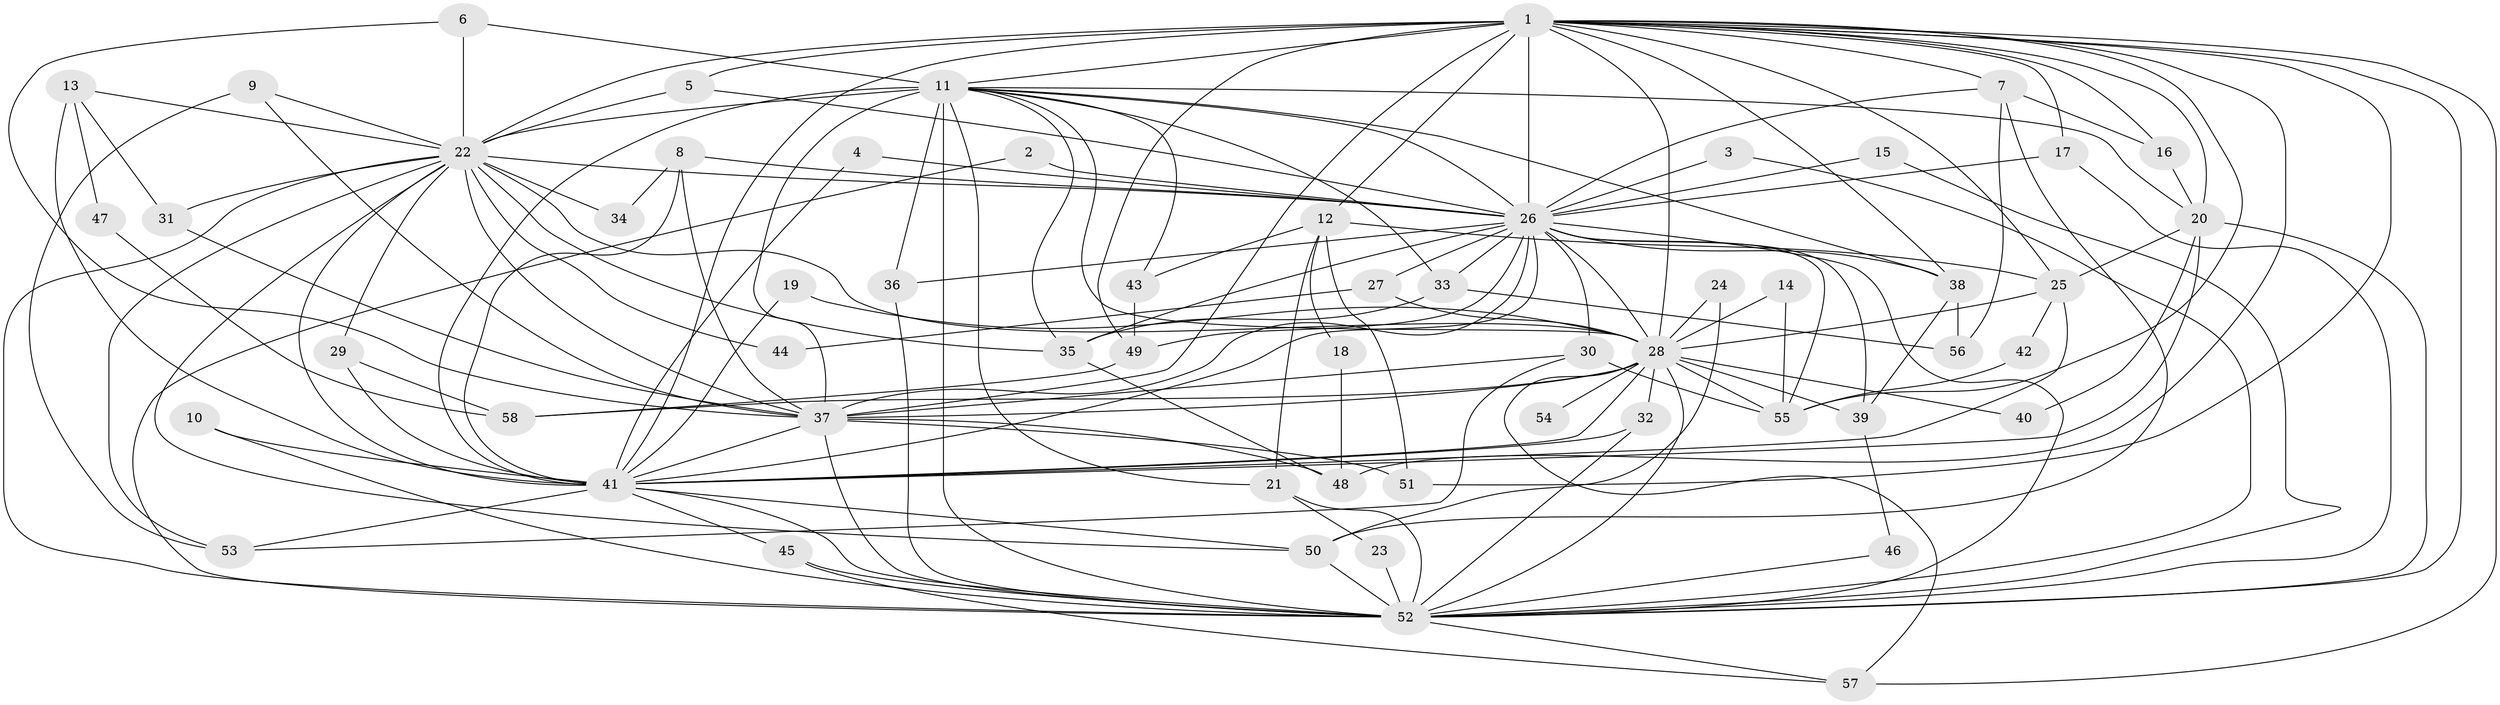 // original degree distribution, {25: 0.008620689655172414, 27: 0.008620689655172414, 16: 0.008620689655172414, 18: 0.008620689655172414, 19: 0.008620689655172414, 28: 0.017241379310344827, 23: 0.008620689655172414, 15: 0.008620689655172414, 21: 0.008620689655172414, 7: 0.017241379310344827, 2: 0.5603448275862069, 4: 0.09482758620689655, 5: 0.034482758620689655, 8: 0.008620689655172414, 6: 0.02586206896551724, 3: 0.1724137931034483}
// Generated by graph-tools (version 1.1) at 2025/01/03/09/25 03:01:16]
// undirected, 58 vertices, 157 edges
graph export_dot {
graph [start="1"]
  node [color=gray90,style=filled];
  1;
  2;
  3;
  4;
  5;
  6;
  7;
  8;
  9;
  10;
  11;
  12;
  13;
  14;
  15;
  16;
  17;
  18;
  19;
  20;
  21;
  22;
  23;
  24;
  25;
  26;
  27;
  28;
  29;
  30;
  31;
  32;
  33;
  34;
  35;
  36;
  37;
  38;
  39;
  40;
  41;
  42;
  43;
  44;
  45;
  46;
  47;
  48;
  49;
  50;
  51;
  52;
  53;
  54;
  55;
  56;
  57;
  58;
  1 -- 5 [weight=1.0];
  1 -- 7 [weight=1.0];
  1 -- 11 [weight=3.0];
  1 -- 12 [weight=1.0];
  1 -- 16 [weight=1.0];
  1 -- 17 [weight=1.0];
  1 -- 20 [weight=1.0];
  1 -- 22 [weight=4.0];
  1 -- 25 [weight=1.0];
  1 -- 26 [weight=3.0];
  1 -- 28 [weight=3.0];
  1 -- 37 [weight=2.0];
  1 -- 38 [weight=1.0];
  1 -- 41 [weight=2.0];
  1 -- 48 [weight=1.0];
  1 -- 49 [weight=1.0];
  1 -- 51 [weight=1.0];
  1 -- 52 [weight=3.0];
  1 -- 55 [weight=1.0];
  1 -- 57 [weight=1.0];
  2 -- 26 [weight=1.0];
  2 -- 52 [weight=1.0];
  3 -- 26 [weight=1.0];
  3 -- 52 [weight=1.0];
  4 -- 26 [weight=1.0];
  4 -- 41 [weight=1.0];
  5 -- 22 [weight=1.0];
  5 -- 26 [weight=1.0];
  6 -- 11 [weight=1.0];
  6 -- 22 [weight=1.0];
  6 -- 37 [weight=1.0];
  7 -- 16 [weight=2.0];
  7 -- 26 [weight=1.0];
  7 -- 50 [weight=1.0];
  7 -- 56 [weight=1.0];
  8 -- 26 [weight=1.0];
  8 -- 34 [weight=1.0];
  8 -- 37 [weight=1.0];
  8 -- 41 [weight=1.0];
  9 -- 22 [weight=1.0];
  9 -- 37 [weight=1.0];
  9 -- 53 [weight=1.0];
  10 -- 41 [weight=1.0];
  10 -- 52 [weight=1.0];
  11 -- 20 [weight=1.0];
  11 -- 21 [weight=1.0];
  11 -- 22 [weight=4.0];
  11 -- 26 [weight=1.0];
  11 -- 28 [weight=1.0];
  11 -- 33 [weight=1.0];
  11 -- 35 [weight=1.0];
  11 -- 36 [weight=1.0];
  11 -- 37 [weight=2.0];
  11 -- 38 [weight=1.0];
  11 -- 41 [weight=2.0];
  11 -- 43 [weight=1.0];
  11 -- 52 [weight=2.0];
  12 -- 18 [weight=1.0];
  12 -- 21 [weight=1.0];
  12 -- 25 [weight=2.0];
  12 -- 43 [weight=1.0];
  12 -- 51 [weight=1.0];
  13 -- 22 [weight=1.0];
  13 -- 31 [weight=1.0];
  13 -- 41 [weight=3.0];
  13 -- 47 [weight=1.0];
  14 -- 28 [weight=1.0];
  14 -- 55 [weight=1.0];
  15 -- 26 [weight=1.0];
  15 -- 52 [weight=1.0];
  16 -- 20 [weight=1.0];
  17 -- 26 [weight=1.0];
  17 -- 52 [weight=1.0];
  18 -- 48 [weight=1.0];
  19 -- 28 [weight=1.0];
  19 -- 41 [weight=1.0];
  20 -- 25 [weight=1.0];
  20 -- 40 [weight=1.0];
  20 -- 41 [weight=2.0];
  20 -- 52 [weight=1.0];
  21 -- 23 [weight=1.0];
  21 -- 52 [weight=1.0];
  22 -- 26 [weight=2.0];
  22 -- 28 [weight=2.0];
  22 -- 29 [weight=1.0];
  22 -- 31 [weight=1.0];
  22 -- 34 [weight=2.0];
  22 -- 35 [weight=1.0];
  22 -- 37 [weight=2.0];
  22 -- 41 [weight=3.0];
  22 -- 44 [weight=2.0];
  22 -- 50 [weight=1.0];
  22 -- 52 [weight=2.0];
  22 -- 53 [weight=1.0];
  23 -- 52 [weight=2.0];
  24 -- 28 [weight=1.0];
  24 -- 50 [weight=1.0];
  25 -- 28 [weight=2.0];
  25 -- 41 [weight=1.0];
  25 -- 42 [weight=1.0];
  26 -- 27 [weight=1.0];
  26 -- 28 [weight=1.0];
  26 -- 30 [weight=1.0];
  26 -- 33 [weight=1.0];
  26 -- 35 [weight=2.0];
  26 -- 36 [weight=1.0];
  26 -- 37 [weight=1.0];
  26 -- 38 [weight=1.0];
  26 -- 39 [weight=1.0];
  26 -- 41 [weight=1.0];
  26 -- 49 [weight=1.0];
  26 -- 52 [weight=1.0];
  26 -- 55 [weight=1.0];
  27 -- 28 [weight=1.0];
  27 -- 44 [weight=1.0];
  28 -- 32 [weight=1.0];
  28 -- 37 [weight=1.0];
  28 -- 39 [weight=1.0];
  28 -- 40 [weight=1.0];
  28 -- 41 [weight=1.0];
  28 -- 52 [weight=1.0];
  28 -- 54 [weight=1.0];
  28 -- 55 [weight=2.0];
  28 -- 57 [weight=1.0];
  28 -- 58 [weight=1.0];
  29 -- 41 [weight=2.0];
  29 -- 58 [weight=1.0];
  30 -- 37 [weight=1.0];
  30 -- 53 [weight=1.0];
  30 -- 55 [weight=1.0];
  31 -- 37 [weight=1.0];
  32 -- 41 [weight=1.0];
  32 -- 52 [weight=1.0];
  33 -- 35 [weight=1.0];
  33 -- 56 [weight=1.0];
  35 -- 48 [weight=1.0];
  36 -- 52 [weight=1.0];
  37 -- 41 [weight=2.0];
  37 -- 48 [weight=1.0];
  37 -- 51 [weight=1.0];
  37 -- 52 [weight=1.0];
  38 -- 39 [weight=1.0];
  38 -- 56 [weight=1.0];
  39 -- 46 [weight=1.0];
  41 -- 45 [weight=1.0];
  41 -- 50 [weight=1.0];
  41 -- 52 [weight=1.0];
  41 -- 53 [weight=1.0];
  42 -- 55 [weight=1.0];
  43 -- 49 [weight=1.0];
  45 -- 52 [weight=1.0];
  45 -- 57 [weight=1.0];
  46 -- 52 [weight=1.0];
  47 -- 58 [weight=1.0];
  49 -- 58 [weight=1.0];
  50 -- 52 [weight=1.0];
  52 -- 57 [weight=1.0];
}
